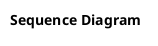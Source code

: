 @startuml sequence_diagram

title 
Sequence Diagram
end title

/' This website is a top picks website. It keeps track of your top picks in a particular category like movies, music, or video games. Initially it will only have the movies.
Users can register and login to the website. Registration is free. Users register using telegram login which allows for the user to login to the website using their telegram account plus phone number is verified for the user. Users can set their username in the website. Users can have a publically shareable url to their top picks. Users can opt out of sharing their top picks in the settings. 
Once a user has registered, they have no selected movies yet. 
They can head to the select movies page and select movies they have watched by searching for them and labeling them as seen.
Additionally, they can add movies by going to the random movie page. On the random movie page, they are presented with a random movie. The can swipe left or right to label the movie as seen or not seen. 
Users need label at least 10 movies to be able to rank their picks.
Users can rank their picks by going to the rank page. On the rank page, they are presented with two random movies from the list.
Movie list is being pulled from the OMDb API. For every movie that is pulled from the OMDB API, save it to the local database for future use.
Users can view their top picks by going to the top picks page. On the top picks page, they are presented with a list of their top picks. Users can sort their top picks, filter their top picks, search their top picks, export their top picks, import their top picks, and delete their top picks.
 '/
